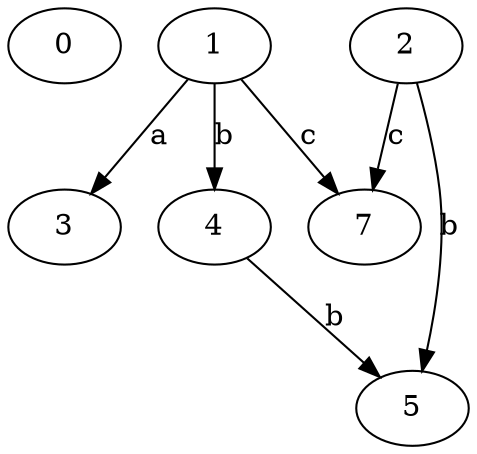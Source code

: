 strict digraph  {
0;
1;
2;
3;
4;
5;
7;
1 -> 3  [label=a];
1 -> 4  [label=b];
1 -> 7  [label=c];
2 -> 5  [label=b];
2 -> 7  [label=c];
4 -> 5  [label=b];
}
